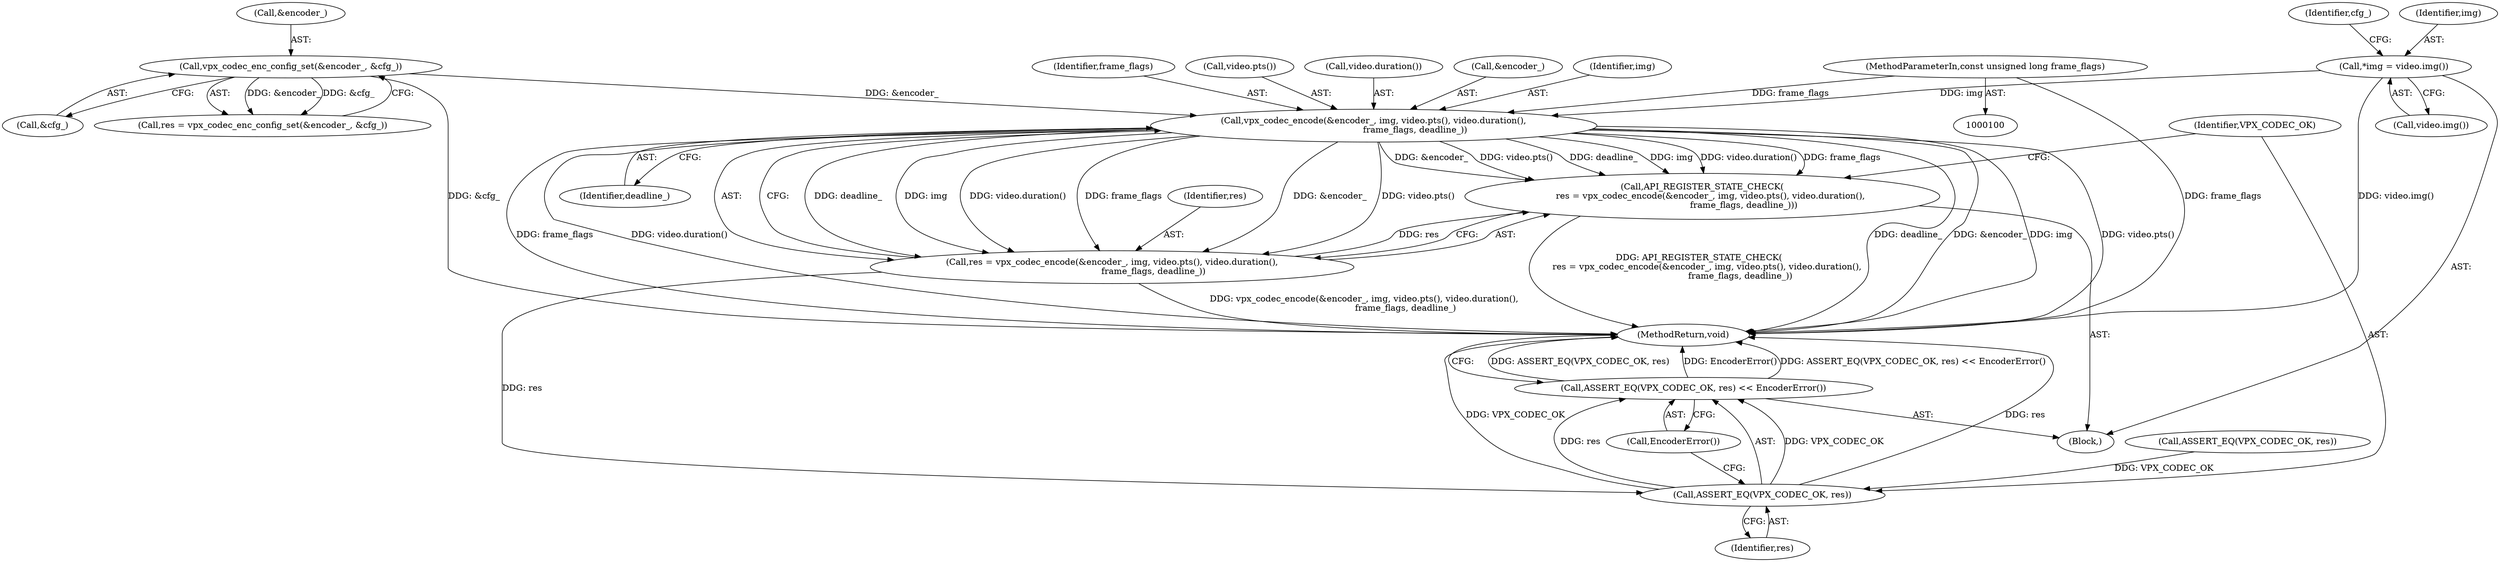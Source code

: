 digraph "0_Android_5a9753fca56f0eeb9f61e342b2fccffc364f9426_61@pointer" {
"1000155" [label="(Call,vpx_codec_encode(&encoder_, img, video.pts(), video.duration(),\n                              frame_flags, deadline_))"];
"1000142" [label="(Call,vpx_codec_enc_config_set(&encoder_, &cfg_))"];
"1000106" [label="(Call,*img = video.img())"];
"1000102" [label="(MethodParameterIn,const unsigned long frame_flags)"];
"1000152" [label="(Call,API_REGISTER_STATE_CHECK(\n      res = vpx_codec_encode(&encoder_, img, video.pts(), video.duration(),\n                              frame_flags, deadline_)))"];
"1000153" [label="(Call,res = vpx_codec_encode(&encoder_, img, video.pts(), video.duration(),\n                              frame_flags, deadline_))"];
"1000164" [label="(Call,ASSERT_EQ(VPX_CODEC_OK, res))"];
"1000163" [label="(Call,ASSERT_EQ(VPX_CODEC_OK, res) << EncoderError())"];
"1000167" [label="(Call,EncoderError())"];
"1000163" [label="(Call,ASSERT_EQ(VPX_CODEC_OK, res) << EncoderError())"];
"1000145" [label="(Call,&cfg_)"];
"1000155" [label="(Call,vpx_codec_encode(&encoder_, img, video.pts(), video.duration(),\n                              frame_flags, deadline_))"];
"1000161" [label="(Identifier,frame_flags)"];
"1000108" [label="(Call,video.img())"];
"1000159" [label="(Call,video.pts())"];
"1000113" [label="(Identifier,cfg_)"];
"1000168" [label="(MethodReturn,void)"];
"1000142" [label="(Call,vpx_codec_enc_config_set(&encoder_, &cfg_))"];
"1000166" [label="(Identifier,res)"];
"1000152" [label="(Call,API_REGISTER_STATE_CHECK(\n      res = vpx_codec_encode(&encoder_, img, video.pts(), video.duration(),\n                              frame_flags, deadline_)))"];
"1000164" [label="(Call,ASSERT_EQ(VPX_CODEC_OK, res))"];
"1000162" [label="(Identifier,deadline_)"];
"1000160" [label="(Call,video.duration())"];
"1000154" [label="(Identifier,res)"];
"1000143" [label="(Call,&encoder_)"];
"1000107" [label="(Identifier,img)"];
"1000156" [label="(Call,&encoder_)"];
"1000148" [label="(Call,ASSERT_EQ(VPX_CODEC_OK, res))"];
"1000165" [label="(Identifier,VPX_CODEC_OK)"];
"1000106" [label="(Call,*img = video.img())"];
"1000158" [label="(Identifier,img)"];
"1000102" [label="(MethodParameterIn,const unsigned long frame_flags)"];
"1000140" [label="(Call,res = vpx_codec_enc_config_set(&encoder_, &cfg_))"];
"1000103" [label="(Block,)"];
"1000153" [label="(Call,res = vpx_codec_encode(&encoder_, img, video.pts(), video.duration(),\n                              frame_flags, deadline_))"];
"1000155" -> "1000153"  [label="AST: "];
"1000155" -> "1000162"  [label="CFG: "];
"1000156" -> "1000155"  [label="AST: "];
"1000158" -> "1000155"  [label="AST: "];
"1000159" -> "1000155"  [label="AST: "];
"1000160" -> "1000155"  [label="AST: "];
"1000161" -> "1000155"  [label="AST: "];
"1000162" -> "1000155"  [label="AST: "];
"1000153" -> "1000155"  [label="CFG: "];
"1000155" -> "1000168"  [label="DDG: video.pts()"];
"1000155" -> "1000168"  [label="DDG: video.duration()"];
"1000155" -> "1000168"  [label="DDG: &encoder_"];
"1000155" -> "1000168"  [label="DDG: img"];
"1000155" -> "1000168"  [label="DDG: deadline_"];
"1000155" -> "1000168"  [label="DDG: frame_flags"];
"1000155" -> "1000152"  [label="DDG: deadline_"];
"1000155" -> "1000152"  [label="DDG: img"];
"1000155" -> "1000152"  [label="DDG: video.duration()"];
"1000155" -> "1000152"  [label="DDG: frame_flags"];
"1000155" -> "1000152"  [label="DDG: &encoder_"];
"1000155" -> "1000152"  [label="DDG: video.pts()"];
"1000155" -> "1000153"  [label="DDG: deadline_"];
"1000155" -> "1000153"  [label="DDG: img"];
"1000155" -> "1000153"  [label="DDG: video.duration()"];
"1000155" -> "1000153"  [label="DDG: frame_flags"];
"1000155" -> "1000153"  [label="DDG: &encoder_"];
"1000155" -> "1000153"  [label="DDG: video.pts()"];
"1000142" -> "1000155"  [label="DDG: &encoder_"];
"1000106" -> "1000155"  [label="DDG: img"];
"1000102" -> "1000155"  [label="DDG: frame_flags"];
"1000142" -> "1000140"  [label="AST: "];
"1000142" -> "1000145"  [label="CFG: "];
"1000143" -> "1000142"  [label="AST: "];
"1000145" -> "1000142"  [label="AST: "];
"1000140" -> "1000142"  [label="CFG: "];
"1000142" -> "1000168"  [label="DDG: &cfg_"];
"1000142" -> "1000140"  [label="DDG: &encoder_"];
"1000142" -> "1000140"  [label="DDG: &cfg_"];
"1000106" -> "1000103"  [label="AST: "];
"1000106" -> "1000108"  [label="CFG: "];
"1000107" -> "1000106"  [label="AST: "];
"1000108" -> "1000106"  [label="AST: "];
"1000113" -> "1000106"  [label="CFG: "];
"1000106" -> "1000168"  [label="DDG: video.img()"];
"1000102" -> "1000100"  [label="AST: "];
"1000102" -> "1000168"  [label="DDG: frame_flags"];
"1000152" -> "1000103"  [label="AST: "];
"1000152" -> "1000153"  [label="CFG: "];
"1000153" -> "1000152"  [label="AST: "];
"1000165" -> "1000152"  [label="CFG: "];
"1000152" -> "1000168"  [label="DDG: API_REGISTER_STATE_CHECK(\n      res = vpx_codec_encode(&encoder_, img, video.pts(), video.duration(),\n                              frame_flags, deadline_))"];
"1000153" -> "1000152"  [label="DDG: res"];
"1000154" -> "1000153"  [label="AST: "];
"1000153" -> "1000168"  [label="DDG: vpx_codec_encode(&encoder_, img, video.pts(), video.duration(),\n                              frame_flags, deadline_)"];
"1000153" -> "1000164"  [label="DDG: res"];
"1000164" -> "1000163"  [label="AST: "];
"1000164" -> "1000166"  [label="CFG: "];
"1000165" -> "1000164"  [label="AST: "];
"1000166" -> "1000164"  [label="AST: "];
"1000167" -> "1000164"  [label="CFG: "];
"1000164" -> "1000168"  [label="DDG: VPX_CODEC_OK"];
"1000164" -> "1000168"  [label="DDG: res"];
"1000164" -> "1000163"  [label="DDG: VPX_CODEC_OK"];
"1000164" -> "1000163"  [label="DDG: res"];
"1000148" -> "1000164"  [label="DDG: VPX_CODEC_OK"];
"1000163" -> "1000103"  [label="AST: "];
"1000163" -> "1000167"  [label="CFG: "];
"1000167" -> "1000163"  [label="AST: "];
"1000168" -> "1000163"  [label="CFG: "];
"1000163" -> "1000168"  [label="DDG: ASSERT_EQ(VPX_CODEC_OK, res)"];
"1000163" -> "1000168"  [label="DDG: EncoderError()"];
"1000163" -> "1000168"  [label="DDG: ASSERT_EQ(VPX_CODEC_OK, res) << EncoderError()"];
}

